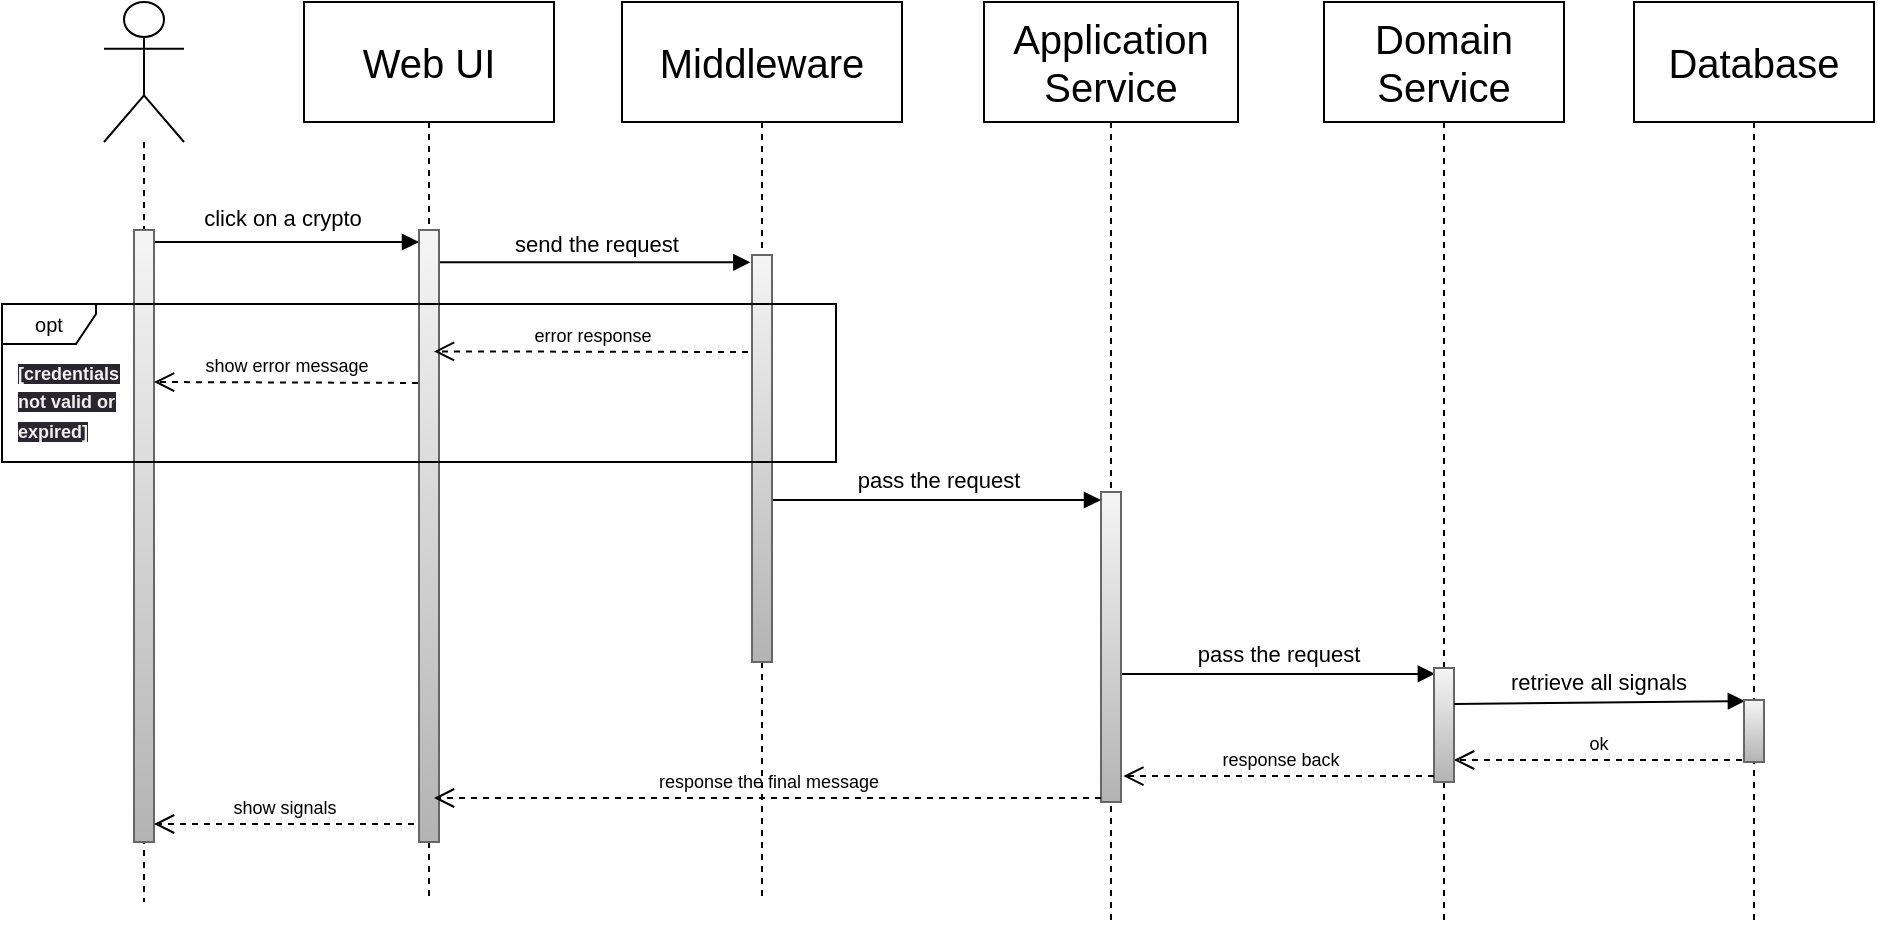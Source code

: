 <mxfile>
    <diagram id="aCQCbnRHypjkPIezt6hZ" name="Page-1">
        <mxGraphModel dx="538" dy="417" grid="1" gridSize="10" guides="1" tooltips="1" connect="1" arrows="1" fold="1" page="1" pageScale="1" pageWidth="850" pageHeight="1100" math="0" shadow="0">
            <root>
                <mxCell id="0"/>
                <mxCell id="1" parent="0"/>
                <mxCell id="2" value="" style="shape=umlLifeline;participant=umlActor;perimeter=lifelinePerimeter;whiteSpace=wrap;html=1;container=1;collapsible=0;recursiveResize=0;verticalAlign=top;spacingTop=36;outlineConnect=0;size=70;" vertex="1" parent="1">
                    <mxGeometry x="295" y="210" width="40" height="450" as="geometry"/>
                </mxCell>
                <mxCell id="3" value="&lt;font style=&quot;font-size: 20px;&quot;&gt;Web UI&lt;/font&gt;" style="shape=umlLifeline;perimeter=lifelinePerimeter;whiteSpace=wrap;html=1;container=1;collapsible=0;recursiveResize=0;outlineConnect=0;size=60;" vertex="1" parent="1">
                    <mxGeometry x="395" y="210" width="125" height="450" as="geometry"/>
                </mxCell>
                <mxCell id="4" value="send the request" style="html=1;verticalAlign=bottom;endArrow=block;entryX=-0.084;entryY=0.029;entryDx=0;entryDy=0;entryPerimeter=0;labelBackgroundColor=none;" edge="1" parent="3" source="5">
                    <mxGeometry width="80" relative="1" as="geometry">
                        <mxPoint x="60" y="130" as="sourcePoint"/>
                        <mxPoint x="223.16" y="130.15" as="targetPoint"/>
                    </mxGeometry>
                </mxCell>
                <mxCell id="5" value="" style="html=1;points=[];perimeter=orthogonalPerimeter;verticalAlign=middle;fillStyle=auto;rounded=0;glass=0;shadow=0;fillColor=#f5f5f5;gradientColor=#b3b3b3;strokeColor=#666666;" vertex="1" parent="3">
                    <mxGeometry x="57.5" y="114" width="10" height="306" as="geometry"/>
                </mxCell>
                <mxCell id="6" value="&lt;font style=&quot;&quot;&gt;&lt;font style=&quot;font-size: 20px;&quot;&gt;Middleware&lt;/font&gt;&lt;br&gt;&lt;/font&gt;" style="shape=umlLifeline;perimeter=lifelinePerimeter;whiteSpace=wrap;html=1;container=1;collapsible=0;recursiveResize=0;outlineConnect=0;size=60;" vertex="1" parent="1">
                    <mxGeometry x="554" y="210" width="140" height="450" as="geometry"/>
                </mxCell>
                <mxCell id="7" value="" style="html=1;points=[];perimeter=orthogonalPerimeter;fontSize=11;fillColor=#f5f5f5;gradientColor=#b3b3b3;strokeColor=#666666;" vertex="1" parent="6">
                    <mxGeometry x="65" y="126.5" width="10" height="203.5" as="geometry"/>
                </mxCell>
                <mxCell id="8" value="&lt;span style=&quot;font-size: 20px;&quot;&gt;Domain&lt;br&gt;Service&lt;br&gt;&lt;/span&gt;" style="shape=umlLifeline;perimeter=lifelinePerimeter;whiteSpace=wrap;html=1;container=1;collapsible=0;recursiveResize=0;outlineConnect=0;size=60;" vertex="1" parent="1">
                    <mxGeometry x="905" y="210" width="120" height="460" as="geometry"/>
                </mxCell>
                <mxCell id="9" value="&lt;font style=&quot;font-size: 11px;&quot;&gt;pass the request&lt;br&gt;&lt;/font&gt;" style="html=1;verticalAlign=bottom;endArrow=block;fontSize=14;labelBackgroundColor=none;entryX=0.043;entryY=0.088;entryDx=0;entryDy=0;entryPerimeter=0;" edge="1" parent="8">
                    <mxGeometry relative="1" as="geometry">
                        <mxPoint x="-101.5" y="336" as="sourcePoint"/>
                        <mxPoint x="55.43" y="335.936" as="targetPoint"/>
                    </mxGeometry>
                </mxCell>
                <mxCell id="10" value="" style="html=1;points=[];perimeter=orthogonalPerimeter;rounded=0;shadow=0;glass=0;sketch=0;fillStyle=auto;fontSize=14;fillColor=#f5f5f5;gradientColor=#b3b3b3;strokeColor=#666666;" vertex="1" parent="8">
                    <mxGeometry x="55" y="333" width="10" height="57" as="geometry"/>
                </mxCell>
                <mxCell id="11" value="&lt;font style=&quot;font-size: 11px;&quot;&gt;click on a crypto&lt;br&gt;&lt;/font&gt;" style="html=1;verticalAlign=bottom;endArrow=block;fontSize=22;labelBackgroundColor=none;" edge="1" parent="1" target="5">
                    <mxGeometry x="0.004" width="80" relative="1" as="geometry">
                        <mxPoint x="315" y="330" as="sourcePoint"/>
                        <mxPoint x="445" y="330" as="targetPoint"/>
                        <Array as="points"/>
                        <mxPoint as="offset"/>
                    </mxGeometry>
                </mxCell>
                <mxCell id="12" value="&lt;font style=&quot;font-size: 20px;&quot;&gt;Application Service&lt;/font&gt;" style="shape=umlLifeline;perimeter=lifelinePerimeter;whiteSpace=wrap;html=1;container=1;collapsible=0;recursiveResize=0;outlineConnect=0;size=60;" vertex="1" parent="1">
                    <mxGeometry x="735" y="210" width="127" height="460" as="geometry"/>
                </mxCell>
                <mxCell id="13" value="" style="html=1;points=[];perimeter=orthogonalPerimeter;rounded=0;shadow=0;glass=0;sketch=0;fillStyle=auto;fontSize=14;fillColor=#f5f5f5;gradientColor=#b3b3b3;strokeColor=#666666;" vertex="1" parent="12">
                    <mxGeometry x="58.5" y="245" width="10" height="155" as="geometry"/>
                </mxCell>
                <mxCell id="14" value="" style="html=1;points=[];perimeter=orthogonalPerimeter;fillColor=#f5f5f5;gradientColor=#b3b3b3;strokeColor=#666666;" vertex="1" parent="1">
                    <mxGeometry x="310" y="324" width="10" height="306" as="geometry"/>
                </mxCell>
                <mxCell id="15" value="&lt;span style=&quot;font-size: 20px;&quot;&gt;Database&lt;br&gt;&lt;/span&gt;" style="shape=umlLifeline;perimeter=lifelinePerimeter;whiteSpace=wrap;html=1;container=1;collapsible=0;recursiveResize=0;outlineConnect=0;size=60;" vertex="1" parent="1">
                    <mxGeometry x="1060" y="210" width="120" height="460" as="geometry"/>
                </mxCell>
                <mxCell id="16" value="&lt;font style=&quot;font-size: 11px;&quot;&gt;retrieve all signals&lt;br&gt;&lt;/font&gt;" style="html=1;verticalAlign=bottom;endArrow=block;fontSize=14;labelBackgroundColor=none;entryX=0.044;entryY=0.016;entryDx=0;entryDy=0;entryPerimeter=0;" edge="1" parent="15" target="17">
                    <mxGeometry relative="1" as="geometry">
                        <mxPoint x="-90" y="351" as="sourcePoint"/>
                        <mxPoint x="64" y="351" as="targetPoint"/>
                    </mxGeometry>
                </mxCell>
                <mxCell id="17" value="" style="html=1;points=[];perimeter=orthogonalPerimeter;rounded=0;shadow=0;glass=0;sketch=0;fillStyle=auto;fontSize=14;fillColor=#f5f5f5;gradientColor=#b3b3b3;strokeColor=#666666;" vertex="1" parent="15">
                    <mxGeometry x="55" y="349" width="10" height="31" as="geometry"/>
                </mxCell>
                <mxCell id="18" value="ok" style="html=1;verticalAlign=bottom;endArrow=open;dashed=1;endSize=8;labelBackgroundColor=none;fontSize=9;exitX=-0.1;exitY=0.968;exitDx=0;exitDy=0;exitPerimeter=0;" edge="1" parent="15" source="17">
                    <mxGeometry relative="1" as="geometry">
                        <mxPoint x="50" y="379" as="sourcePoint"/>
                        <mxPoint x="-90.0" y="379.004" as="targetPoint"/>
                    </mxGeometry>
                </mxCell>
                <mxCell id="19" value="show signals" style="html=1;verticalAlign=bottom;endArrow=open;dashed=1;endSize=8;labelBackgroundColor=none;fontSize=9;" edge="1" parent="1">
                    <mxGeometry relative="1" as="geometry">
                        <mxPoint x="450" y="621" as="sourcePoint"/>
                        <mxPoint x="320.0" y="621.004" as="targetPoint"/>
                    </mxGeometry>
                </mxCell>
                <mxCell id="20" value="opt" style="shape=umlFrame;whiteSpace=wrap;html=1;fontSize=10;width=47;height=20;" vertex="1" parent="1">
                    <mxGeometry x="244" y="361" width="417" height="79" as="geometry"/>
                </mxCell>
                <mxCell id="21" value="error response" style="html=1;verticalAlign=bottom;endArrow=open;dashed=1;endSize=8;labelBackgroundColor=none;fontSize=9;entryX=0.518;entryY=0.3;entryDx=0;entryDy=0;entryPerimeter=0;" edge="1" parent="1" target="20">
                    <mxGeometry relative="1" as="geometry">
                        <mxPoint x="617" y="385" as="sourcePoint"/>
                        <mxPoint x="487.0" y="385.004" as="targetPoint"/>
                    </mxGeometry>
                </mxCell>
                <mxCell id="22" value="show error message" style="html=1;verticalAlign=bottom;endArrow=open;dashed=1;endSize=8;labelBackgroundColor=none;fontSize=9;" edge="1" parent="1">
                    <mxGeometry relative="1" as="geometry">
                        <mxPoint x="451.99" y="400.47" as="sourcePoint"/>
                        <mxPoint x="320" y="400" as="targetPoint"/>
                    </mxGeometry>
                </mxCell>
                <mxCell id="23" value="&lt;span style=&quot;border-color: rgb(0, 0, 0); color: rgb(240, 240, 240); font-family: Helvetica; font-style: normal; font-variant-ligatures: normal; font-variant-caps: normal; letter-spacing: normal; orphans: 2; text-indent: 0px; text-transform: none; widows: 2; word-spacing: 0px; -webkit-text-stroke-width: 0px; text-decoration-thickness: initial; text-decoration-style: initial; text-decoration-color: initial; font-size: 9px; font-weight: 700; text-align: center; background-color: rgb(42, 37, 47); float: none; display: inline !important;&quot;&gt;[credentials not valid or expired&lt;/span&gt;&lt;span style=&quot;border-color: rgb(0, 0, 0); color: rgb(240, 240, 240); font-family: Helvetica; font-style: normal; font-variant-ligatures: normal; font-variant-caps: normal; letter-spacing: normal; orphans: 2; text-indent: 0px; text-transform: none; widows: 2; word-spacing: 0px; -webkit-text-stroke-width: 0px; text-decoration-thickness: initial; text-decoration-style: initial; text-decoration-color: initial; font-size: 9px; font-weight: 700; text-align: center; background-color: rgb(42, 37, 47); float: none; display: inline !important;&quot;&gt;]&lt;/span&gt;" style="text;whiteSpace=wrap;html=1;" vertex="1" parent="1">
                    <mxGeometry x="250" y="381" width="60" height="40" as="geometry"/>
                </mxCell>
                <mxCell id="24" value="&lt;font style=&quot;font-size: 11px;&quot;&gt;pass the request&lt;br&gt;&lt;/font&gt;" style="html=1;verticalAlign=bottom;endArrow=block;fontSize=14;labelBackgroundColor=none;" edge="1" parent="1">
                    <mxGeometry relative="1" as="geometry">
                        <mxPoint x="629.5" y="459" as="sourcePoint"/>
                        <mxPoint x="793.5" y="459" as="targetPoint"/>
                    </mxGeometry>
                </mxCell>
                <mxCell id="25" value="response the final message" style="html=1;verticalAlign=bottom;endArrow=open;dashed=1;endSize=8;labelBackgroundColor=none;fontSize=9;exitX=-0.092;exitY=0.877;exitDx=0;exitDy=0;exitPerimeter=0;" edge="1" parent="1">
                    <mxGeometry relative="1" as="geometry">
                        <mxPoint x="793.5" y="608.004" as="sourcePoint"/>
                        <mxPoint x="460" y="608.0" as="targetPoint"/>
                    </mxGeometry>
                </mxCell>
                <mxCell id="26" value="response back" style="html=1;verticalAlign=bottom;endArrow=open;dashed=1;endSize=8;labelBackgroundColor=none;fontSize=9;exitX=-0.1;exitY=0.968;exitDx=0;exitDy=0;exitPerimeter=0;entryX=1.117;entryY=0.986;entryDx=0;entryDy=0;entryPerimeter=0;" edge="1" parent="1">
                    <mxGeometry relative="1" as="geometry">
                        <mxPoint x="960" y="597.008" as="sourcePoint"/>
                        <mxPoint x="804.67" y="597.034" as="targetPoint"/>
                    </mxGeometry>
                </mxCell>
            </root>
        </mxGraphModel>
    </diagram>
</mxfile>